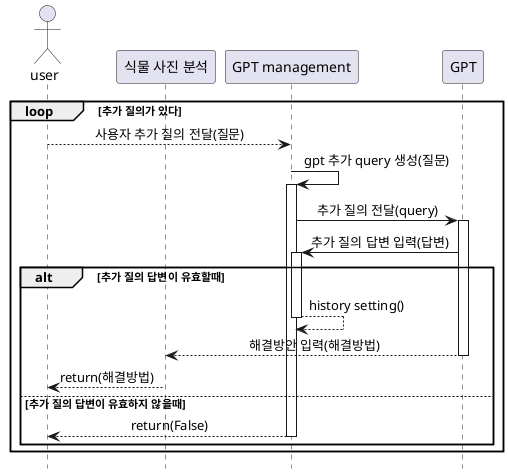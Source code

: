 @startuml

skinparam sequenceMessageAlign center
hide footbox
'생명선 자동 생성
autoactivate on 

actor "user" as user
participant "식물 사진 분석" as pa
participant "GPT management" as gm
participant "GPT" as gpt

loop 추가 질의가 있다 
    user --> gm : 사용자 추가 질의 전달(질문)
    gm -> gm : gpt 추가 query 생성(질문)
    gm -> gpt : 추가 질의 전달(query)
    
    gpt -> gm : 추가 질의 답변 입력(답변)
    alt 추가 질의 답변이 유효할때
        gm --> gm : history setting()
        gpt --> pa : 해결방안 입력(해결방법)
        pa --> user : return(해결방법)
    else 추가 질의 답변이 유효하지 않을때
        gm --> user :return(False)
    end
end


@enduml